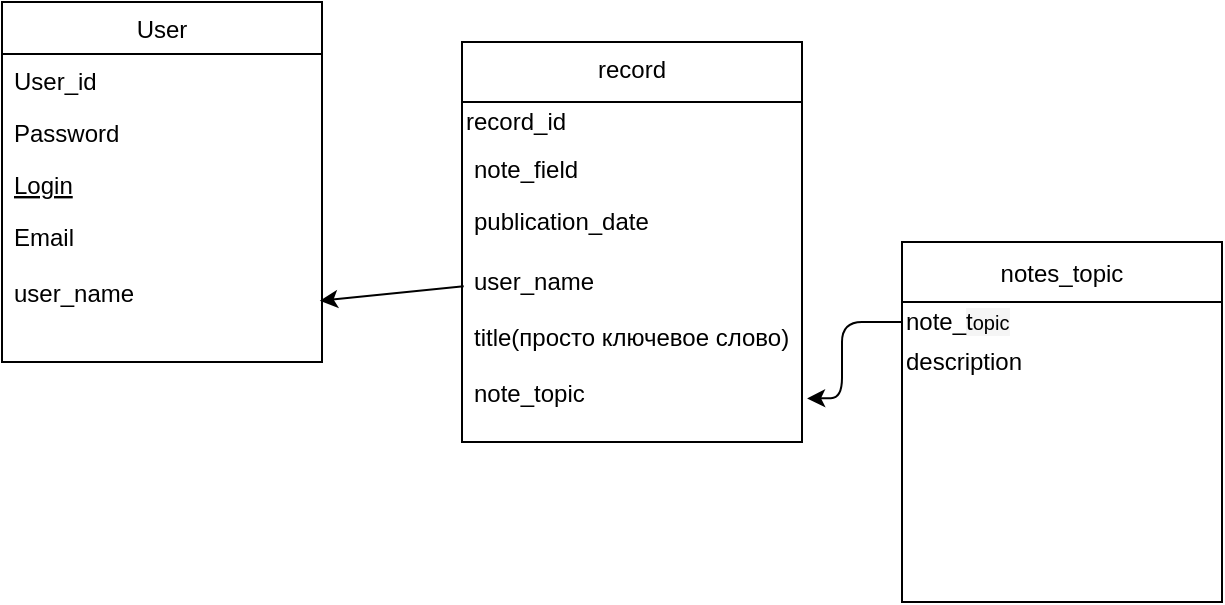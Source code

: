 <mxfile>
    <diagram id="C5RBs43oDa-KdzZeNtuy" name="Page-1">
        <mxGraphModel dx="249" dy="415" grid="1" gridSize="10" guides="1" tooltips="1" connect="1" arrows="1" fold="1" page="1" pageScale="1" pageWidth="827" pageHeight="1169" math="0" shadow="0">
            <root>
                <mxCell id="WIyWlLk6GJQsqaUBKTNV-0"/>
                <mxCell id="WIyWlLk6GJQsqaUBKTNV-1" parent="WIyWlLk6GJQsqaUBKTNV-0"/>
                <mxCell id="zkfFHV4jXpPFQw0GAbJ--6" value="User" style="swimlane;fontStyle=0;align=center;verticalAlign=top;childLayout=stackLayout;horizontal=1;startSize=26;horizontalStack=0;resizeParent=1;resizeLast=0;collapsible=1;marginBottom=0;rounded=0;shadow=0;strokeWidth=1;" parent="WIyWlLk6GJQsqaUBKTNV-1" vertex="1">
                    <mxGeometry x="80" y="30" width="160" height="180" as="geometry">
                        <mxRectangle x="130" y="380" width="160" height="26" as="alternateBounds"/>
                    </mxGeometry>
                </mxCell>
                <mxCell id="zkfFHV4jXpPFQw0GAbJ--7" value="User_id" style="text;align=left;verticalAlign=top;spacingLeft=4;spacingRight=4;overflow=hidden;rotatable=0;points=[[0,0.5],[1,0.5]];portConstraint=eastwest;" parent="zkfFHV4jXpPFQw0GAbJ--6" vertex="1">
                    <mxGeometry y="26" width="160" height="26" as="geometry"/>
                </mxCell>
                <mxCell id="zkfFHV4jXpPFQw0GAbJ--8" value="Password" style="text;align=left;verticalAlign=top;spacingLeft=4;spacingRight=4;overflow=hidden;rotatable=0;points=[[0,0.5],[1,0.5]];portConstraint=eastwest;rounded=0;shadow=0;html=0;" parent="zkfFHV4jXpPFQw0GAbJ--6" vertex="1">
                    <mxGeometry y="52" width="160" height="26" as="geometry"/>
                </mxCell>
                <mxCell id="zkfFHV4jXpPFQw0GAbJ--10" value="Login" style="text;align=left;verticalAlign=top;spacingLeft=4;spacingRight=4;overflow=hidden;rotatable=0;points=[[0,0.5],[1,0.5]];portConstraint=eastwest;fontStyle=4" parent="zkfFHV4jXpPFQw0GAbJ--6" vertex="1">
                    <mxGeometry y="78" width="160" height="26" as="geometry"/>
                </mxCell>
                <mxCell id="zkfFHV4jXpPFQw0GAbJ--11" value="Email&#10;&#10;user_name" style="text;align=left;verticalAlign=top;spacingLeft=4;spacingRight=4;overflow=hidden;rotatable=0;points=[[0,0.5],[1,0.5]];portConstraint=eastwest;" parent="zkfFHV4jXpPFQw0GAbJ--6" vertex="1">
                    <mxGeometry y="104" width="160" height="46" as="geometry"/>
                </mxCell>
                <mxCell id="zkfFHV4jXpPFQw0GAbJ--17" value="record" style="swimlane;fontStyle=0;align=center;verticalAlign=top;childLayout=stackLayout;horizontal=1;startSize=30;horizontalStack=0;resizeParent=1;resizeLast=0;collapsible=1;marginBottom=0;rounded=0;shadow=0;strokeWidth=1;" parent="WIyWlLk6GJQsqaUBKTNV-1" vertex="1">
                    <mxGeometry x="310" y="50" width="170" height="200" as="geometry">
                        <mxRectangle x="360" y="30" width="160" height="26" as="alternateBounds"/>
                    </mxGeometry>
                </mxCell>
                <mxCell id="wWhmBEpzaXj21d9QU7lK-2" value="record_id" style="text;html=1;align=left;verticalAlign=middle;resizable=0;points=[];autosize=1;strokeColor=none;fillColor=none;rounded=0;" parent="zkfFHV4jXpPFQw0GAbJ--17" vertex="1">
                    <mxGeometry y="30" width="170" height="20" as="geometry"/>
                </mxCell>
                <mxCell id="zkfFHV4jXpPFQw0GAbJ--19" value="note_field" style="text;align=left;verticalAlign=top;spacingLeft=4;spacingRight=4;overflow=hidden;rotatable=0;points=[[0,0.5],[1,0.5]];portConstraint=eastwest;rounded=0;shadow=0;html=0;" parent="zkfFHV4jXpPFQw0GAbJ--17" vertex="1">
                    <mxGeometry y="50" width="170" height="26" as="geometry"/>
                </mxCell>
                <mxCell id="zkfFHV4jXpPFQw0GAbJ--21" value="publication_date" style="text;align=left;verticalAlign=top;spacingLeft=4;spacingRight=4;overflow=hidden;rotatable=0;points=[[0,0.5],[1,0.5]];portConstraint=eastwest;rounded=0;shadow=0;html=0;" parent="zkfFHV4jXpPFQw0GAbJ--17" vertex="1">
                    <mxGeometry y="76" width="170" height="30" as="geometry"/>
                </mxCell>
                <mxCell id="zkfFHV4jXpPFQw0GAbJ--18" value="user_name&#10;&#10;title(просто ключевое слово)&#10;&#10;note_topic" style="text;align=left;verticalAlign=top;spacingLeft=4;spacingRight=4;overflow=hidden;rotatable=0;points=[[0,0.5],[1,0.5]];portConstraint=eastwest;" parent="zkfFHV4jXpPFQw0GAbJ--17" vertex="1">
                    <mxGeometry y="106" width="170" height="80" as="geometry"/>
                </mxCell>
                <mxCell id="2" value="notes_topic" style="swimlane;fontStyle=0;align=center;verticalAlign=middle;childLayout=stackLayout;horizontal=1;startSize=30;horizontalStack=0;resizeParent=1;resizeLast=0;collapsible=1;marginBottom=0;rounded=0;shadow=0;strokeWidth=1;labelPosition=center;verticalLabelPosition=middle;" vertex="1" parent="WIyWlLk6GJQsqaUBKTNV-1">
                    <mxGeometry x="530" y="150" width="160" height="180" as="geometry">
                        <mxRectangle x="360" y="30" width="160" height="26" as="alternateBounds"/>
                    </mxGeometry>
                </mxCell>
                <mxCell id="3" value="note_&lt;font face=&quot;arial, helvetica, sans-serif&quot;&gt;&lt;span style=&quot;background-color: rgba(0 , 0 , 0 , 0.04)&quot;&gt;t&lt;font size=&quot;1&quot;&gt;opic&lt;/font&gt;&lt;/span&gt;&lt;/font&gt;" style="text;html=1;align=left;verticalAlign=middle;resizable=0;points=[];autosize=1;strokeColor=none;fillColor=none;rounded=0;" vertex="1" parent="2">
                    <mxGeometry y="30" width="160" height="20" as="geometry"/>
                </mxCell>
                <mxCell id="7" value="description" style="text;html=1;align=left;verticalAlign=middle;resizable=0;points=[];autosize=1;strokeColor=none;fillColor=none;" vertex="1" parent="2">
                    <mxGeometry y="50" width="160" height="20" as="geometry"/>
                </mxCell>
                <mxCell id="9" style="edgeStyle=none;html=1;entryX=1.015;entryY=0.903;entryDx=0;entryDy=0;entryPerimeter=0;" edge="1" parent="WIyWlLk6GJQsqaUBKTNV-1" source="3" target="zkfFHV4jXpPFQw0GAbJ--18">
                    <mxGeometry relative="1" as="geometry">
                        <mxPoint x="500" y="230" as="targetPoint"/>
                        <Array as="points">
                            <mxPoint x="500" y="190"/>
                            <mxPoint x="500" y="228"/>
                        </Array>
                    </mxGeometry>
                </mxCell>
                <mxCell id="10" style="edgeStyle=none;html=1;fontSize=12;fontColor=#F0F0F0;entryX=0.993;entryY=0.987;entryDx=0;entryDy=0;entryPerimeter=0;exitX=0.005;exitY=0.202;exitDx=0;exitDy=0;exitPerimeter=0;" edge="1" parent="WIyWlLk6GJQsqaUBKTNV-1" source="zkfFHV4jXpPFQw0GAbJ--18" target="zkfFHV4jXpPFQw0GAbJ--11">
                    <mxGeometry relative="1" as="geometry"/>
                </mxCell>
            </root>
        </mxGraphModel>
    </diagram>
</mxfile>